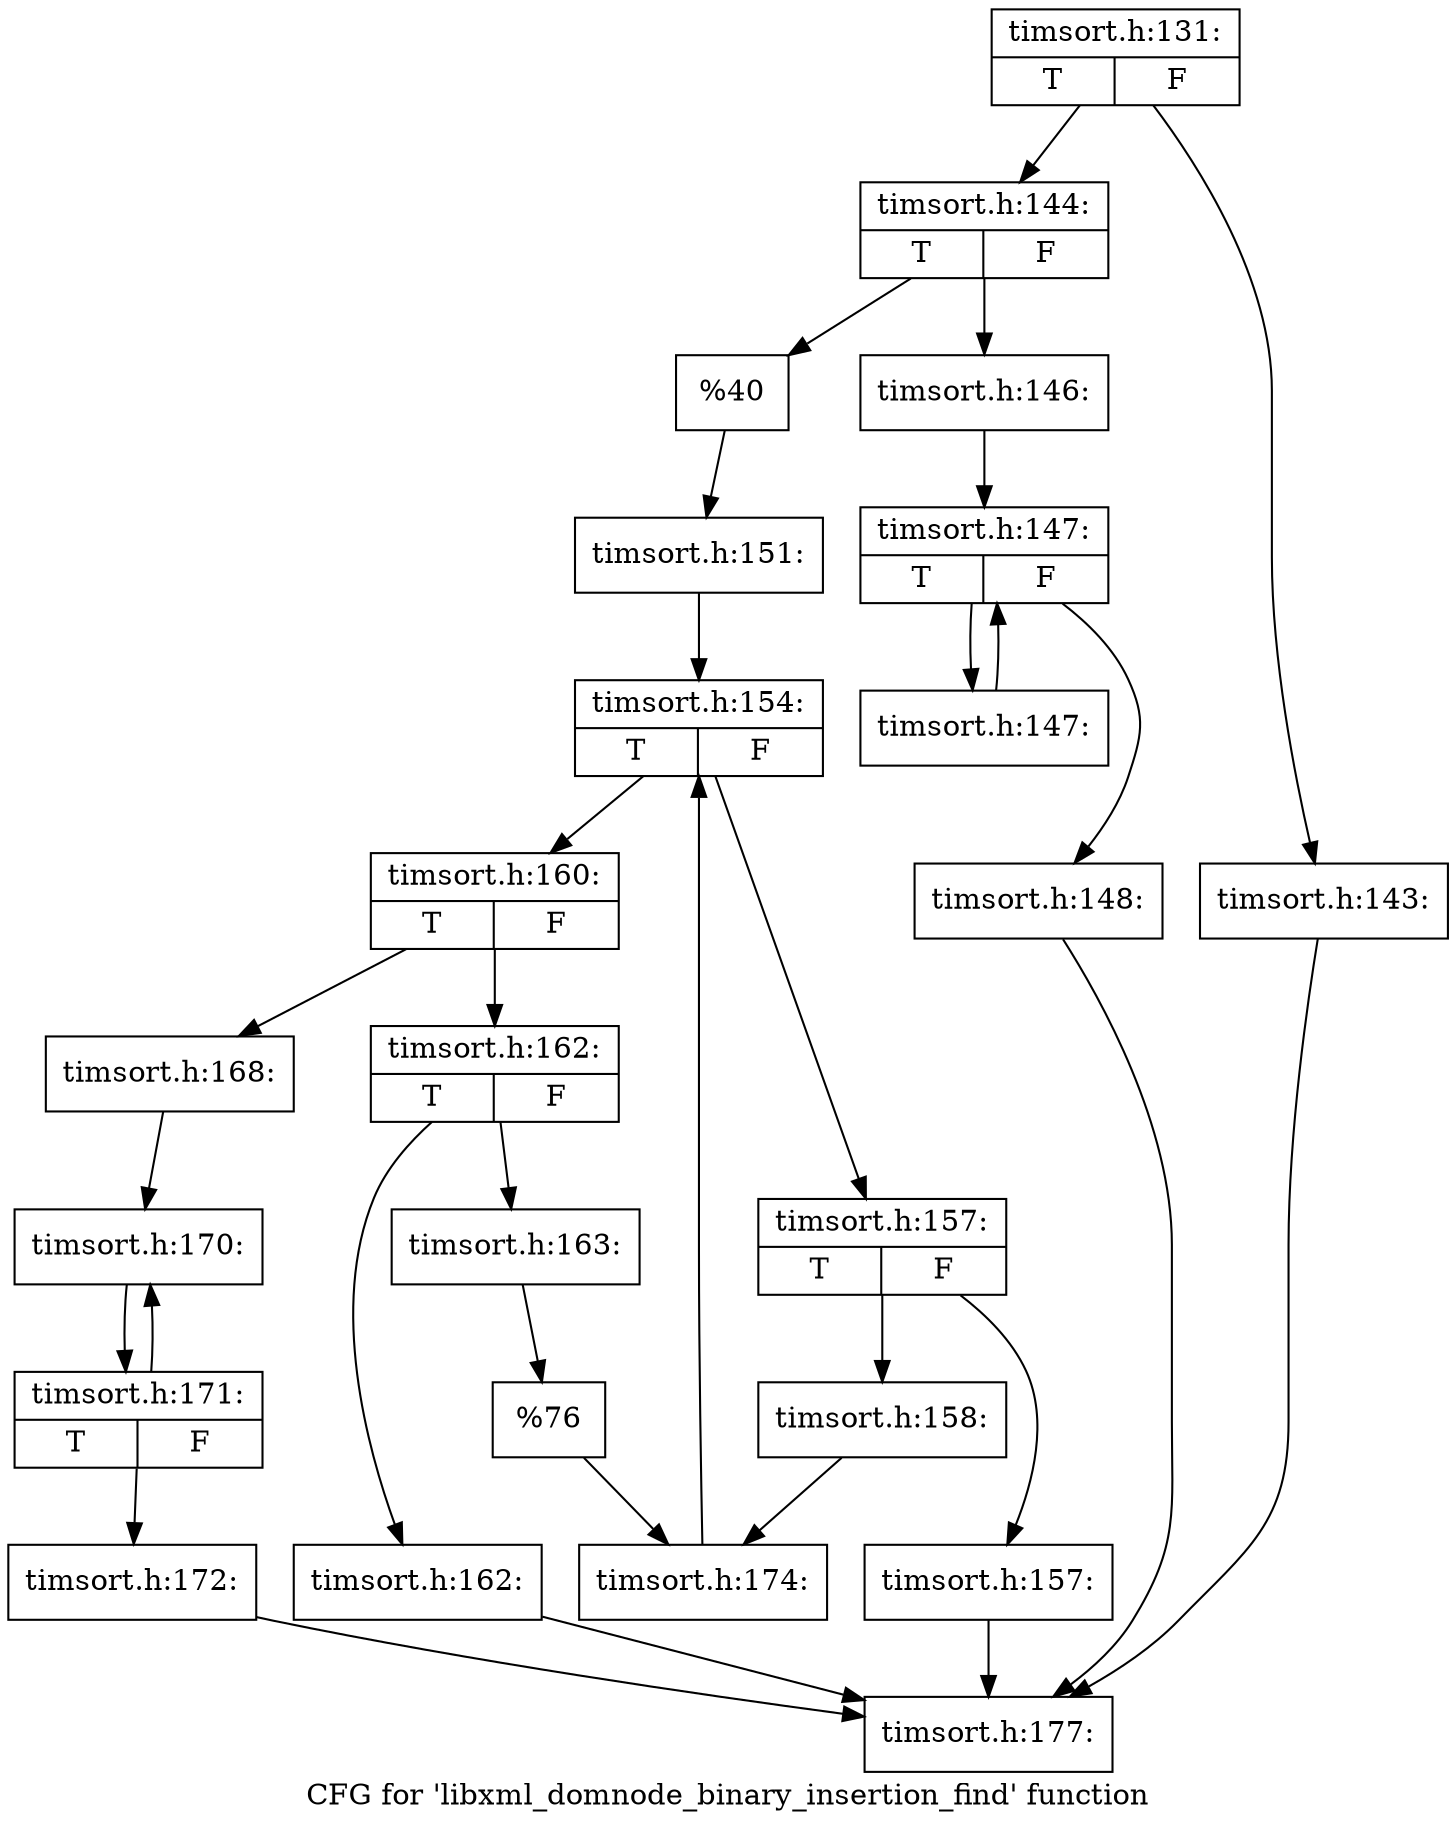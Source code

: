 digraph "CFG for 'libxml_domnode_binary_insertion_find' function" {
	label="CFG for 'libxml_domnode_binary_insertion_find' function";

	Node0x4cce1e0 [shape=record,label="{timsort.h:131:|{<s0>T|<s1>F}}"];
	Node0x4cce1e0 -> Node0x4ccfe30;
	Node0x4cce1e0 -> Node0x4ccfed0;
	Node0x4ccfe30 [shape=record,label="{timsort.h:143:}"];
	Node0x4ccfe30 -> Node0x4caa400;
	Node0x4ccfed0 [shape=record,label="{timsort.h:144:|{<s0>T|<s1>F}}"];
	Node0x4ccfed0 -> Node0x4cd0400;
	Node0x4ccfed0 -> Node0x4cd0450;
	Node0x4cd0400 [shape=record,label="{timsort.h:146:}"];
	Node0x4cd0400 -> Node0x4cd0c20;
	Node0x4cd0c20 [shape=record,label="{timsort.h:147:|{<s0>T|<s1>F}}"];
	Node0x4cd0c20 -> Node0x4cd11d0;
	Node0x4cd0c20 -> Node0x4cd0de0;
	Node0x4cd11d0 [shape=record,label="{timsort.h:147:}"];
	Node0x4cd11d0 -> Node0x4cd0c20;
	Node0x4cd0de0 [shape=record,label="{timsort.h:148:}"];
	Node0x4cd0de0 -> Node0x4caa400;
	Node0x4cd0450 [shape=record,label="{%40}"];
	Node0x4cd0450 -> Node0x4ccfe80;
	Node0x4ccfe80 [shape=record,label="{timsort.h:151:}"];
	Node0x4ccfe80 -> Node0x4cd1c40;
	Node0x4cd1c40 [shape=record,label="{timsort.h:154:|{<s0>T|<s1>F}}"];
	Node0x4cd1c40 -> Node0x4cd2260;
	Node0x4cd1c40 -> Node0x4cd2300;
	Node0x4cd2260 [shape=record,label="{timsort.h:157:|{<s0>T|<s1>F}}"];
	Node0x4cd2260 -> Node0x4cd2640;
	Node0x4cd2260 -> Node0x4cd2690;
	Node0x4cd2640 [shape=record,label="{timsort.h:157:}"];
	Node0x4cd2640 -> Node0x4caa400;
	Node0x4cd2690 [shape=record,label="{timsort.h:158:}"];
	Node0x4cd2690 -> Node0x4cd22b0;
	Node0x4cd2300 [shape=record,label="{timsort.h:160:|{<s0>T|<s1>F}}"];
	Node0x4cd2300 -> Node0x4cd2e60;
	Node0x4cd2300 -> Node0x4cd2f00;
	Node0x4cd2e60 [shape=record,label="{timsort.h:162:|{<s0>T|<s1>F}}"];
	Node0x4cd2e60 -> Node0x4cd32c0;
	Node0x4cd2e60 -> Node0x4cd3310;
	Node0x4cd32c0 [shape=record,label="{timsort.h:162:}"];
	Node0x4cd32c0 -> Node0x4caa400;
	Node0x4cd3310 [shape=record,label="{timsort.h:163:}"];
	Node0x4cd3310 -> Node0x4cd2eb0;
	Node0x4cd2f00 [shape=record,label="{timsort.h:168:}"];
	Node0x4cd2f00 -> Node0x4cd3dd0;
	Node0x4cd3dd0 [shape=record,label="{timsort.h:170:}"];
	Node0x4cd3dd0 -> Node0x4cd3d80;
	Node0x4cd3d80 [shape=record,label="{timsort.h:171:|{<s0>T|<s1>F}}"];
	Node0x4cd3d80 -> Node0x4cd3dd0;
	Node0x4cd3d80 -> Node0x4cd3d30;
	Node0x4cd3d30 [shape=record,label="{timsort.h:172:}"];
	Node0x4cd3d30 -> Node0x4caa400;
	Node0x4cd2eb0 [shape=record,label="{%76}"];
	Node0x4cd2eb0 -> Node0x4cd22b0;
	Node0x4cd22b0 [shape=record,label="{timsort.h:174:}"];
	Node0x4cd22b0 -> Node0x4cd1c40;
	Node0x4caa400 [shape=record,label="{timsort.h:177:}"];
}
